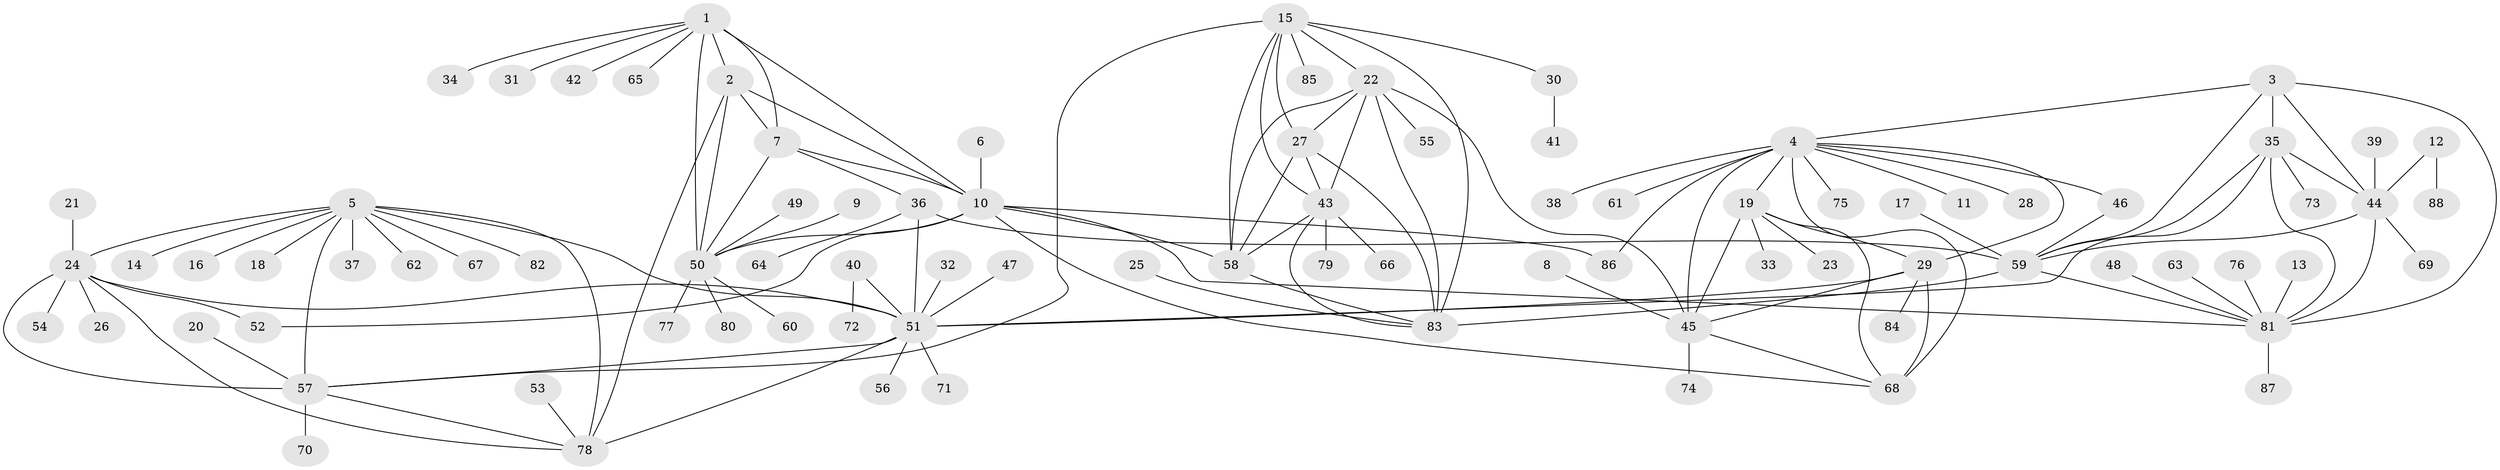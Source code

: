 // original degree distribution, {11: 0.008, 7: 0.024, 12: 0.016, 6: 0.032, 8: 0.08, 5: 0.008, 9: 0.04, 10: 0.024, 14: 0.008, 1: 0.616, 2: 0.128, 3: 0.008, 4: 0.008}
// Generated by graph-tools (version 1.1) at 2025/37/03/04/25 23:37:40]
// undirected, 88 vertices, 132 edges
graph export_dot {
  node [color=gray90,style=filled];
  1;
  2;
  3;
  4;
  5;
  6;
  7;
  8;
  9;
  10;
  11;
  12;
  13;
  14;
  15;
  16;
  17;
  18;
  19;
  20;
  21;
  22;
  23;
  24;
  25;
  26;
  27;
  28;
  29;
  30;
  31;
  32;
  33;
  34;
  35;
  36;
  37;
  38;
  39;
  40;
  41;
  42;
  43;
  44;
  45;
  46;
  47;
  48;
  49;
  50;
  51;
  52;
  53;
  54;
  55;
  56;
  57;
  58;
  59;
  60;
  61;
  62;
  63;
  64;
  65;
  66;
  67;
  68;
  69;
  70;
  71;
  72;
  73;
  74;
  75;
  76;
  77;
  78;
  79;
  80;
  81;
  82;
  83;
  84;
  85;
  86;
  87;
  88;
  1 -- 2 [weight=2.0];
  1 -- 7 [weight=2.0];
  1 -- 10 [weight=2.0];
  1 -- 31 [weight=1.0];
  1 -- 34 [weight=1.0];
  1 -- 42 [weight=1.0];
  1 -- 50 [weight=2.0];
  1 -- 65 [weight=1.0];
  2 -- 7 [weight=1.0];
  2 -- 10 [weight=1.0];
  2 -- 50 [weight=1.0];
  2 -- 78 [weight=1.0];
  3 -- 4 [weight=1.0];
  3 -- 35 [weight=2.0];
  3 -- 44 [weight=2.0];
  3 -- 59 [weight=2.0];
  3 -- 81 [weight=2.0];
  4 -- 11 [weight=1.0];
  4 -- 19 [weight=2.0];
  4 -- 28 [weight=1.0];
  4 -- 29 [weight=2.0];
  4 -- 38 [weight=1.0];
  4 -- 45 [weight=2.0];
  4 -- 46 [weight=1.0];
  4 -- 61 [weight=1.0];
  4 -- 68 [weight=2.0];
  4 -- 75 [weight=1.0];
  4 -- 86 [weight=1.0];
  5 -- 14 [weight=1.0];
  5 -- 16 [weight=1.0];
  5 -- 18 [weight=1.0];
  5 -- 24 [weight=2.0];
  5 -- 37 [weight=1.0];
  5 -- 51 [weight=2.0];
  5 -- 57 [weight=2.0];
  5 -- 62 [weight=1.0];
  5 -- 67 [weight=1.0];
  5 -- 78 [weight=2.0];
  5 -- 82 [weight=1.0];
  6 -- 10 [weight=1.0];
  7 -- 10 [weight=1.0];
  7 -- 36 [weight=1.0];
  7 -- 50 [weight=1.0];
  8 -- 45 [weight=1.0];
  9 -- 50 [weight=1.0];
  10 -- 50 [weight=1.0];
  10 -- 52 [weight=1.0];
  10 -- 58 [weight=1.0];
  10 -- 68 [weight=1.0];
  10 -- 81 [weight=1.0];
  10 -- 86 [weight=1.0];
  12 -- 44 [weight=1.0];
  12 -- 88 [weight=1.0];
  13 -- 81 [weight=1.0];
  15 -- 22 [weight=1.0];
  15 -- 27 [weight=1.0];
  15 -- 30 [weight=1.0];
  15 -- 43 [weight=1.0];
  15 -- 57 [weight=1.0];
  15 -- 58 [weight=1.0];
  15 -- 83 [weight=1.0];
  15 -- 85 [weight=1.0];
  17 -- 59 [weight=1.0];
  19 -- 23 [weight=1.0];
  19 -- 29 [weight=1.0];
  19 -- 33 [weight=1.0];
  19 -- 45 [weight=1.0];
  19 -- 68 [weight=1.0];
  20 -- 57 [weight=1.0];
  21 -- 24 [weight=1.0];
  22 -- 27 [weight=1.0];
  22 -- 43 [weight=1.0];
  22 -- 45 [weight=1.0];
  22 -- 55 [weight=1.0];
  22 -- 58 [weight=1.0];
  22 -- 83 [weight=1.0];
  24 -- 26 [weight=1.0];
  24 -- 51 [weight=1.0];
  24 -- 52 [weight=1.0];
  24 -- 54 [weight=1.0];
  24 -- 57 [weight=1.0];
  24 -- 78 [weight=1.0];
  25 -- 83 [weight=1.0];
  27 -- 43 [weight=1.0];
  27 -- 58 [weight=1.0];
  27 -- 83 [weight=1.0];
  29 -- 45 [weight=1.0];
  29 -- 51 [weight=1.0];
  29 -- 68 [weight=1.0];
  29 -- 84 [weight=1.0];
  30 -- 41 [weight=1.0];
  32 -- 51 [weight=1.0];
  35 -- 44 [weight=1.0];
  35 -- 51 [weight=1.0];
  35 -- 59 [weight=1.0];
  35 -- 73 [weight=1.0];
  35 -- 81 [weight=1.0];
  36 -- 51 [weight=1.0];
  36 -- 59 [weight=1.0];
  36 -- 64 [weight=1.0];
  39 -- 44 [weight=1.0];
  40 -- 51 [weight=1.0];
  40 -- 72 [weight=1.0];
  43 -- 58 [weight=1.0];
  43 -- 66 [weight=1.0];
  43 -- 79 [weight=1.0];
  43 -- 83 [weight=1.0];
  44 -- 59 [weight=1.0];
  44 -- 69 [weight=1.0];
  44 -- 81 [weight=1.0];
  45 -- 68 [weight=1.0];
  45 -- 74 [weight=1.0];
  46 -- 59 [weight=1.0];
  47 -- 51 [weight=1.0];
  48 -- 81 [weight=1.0];
  49 -- 50 [weight=1.0];
  50 -- 60 [weight=1.0];
  50 -- 77 [weight=1.0];
  50 -- 80 [weight=1.0];
  51 -- 56 [weight=1.0];
  51 -- 57 [weight=1.0];
  51 -- 71 [weight=1.0];
  51 -- 78 [weight=1.0];
  53 -- 78 [weight=1.0];
  57 -- 70 [weight=1.0];
  57 -- 78 [weight=1.0];
  58 -- 83 [weight=1.0];
  59 -- 81 [weight=1.0];
  59 -- 83 [weight=1.0];
  63 -- 81 [weight=1.0];
  76 -- 81 [weight=1.0];
  81 -- 87 [weight=1.0];
}
